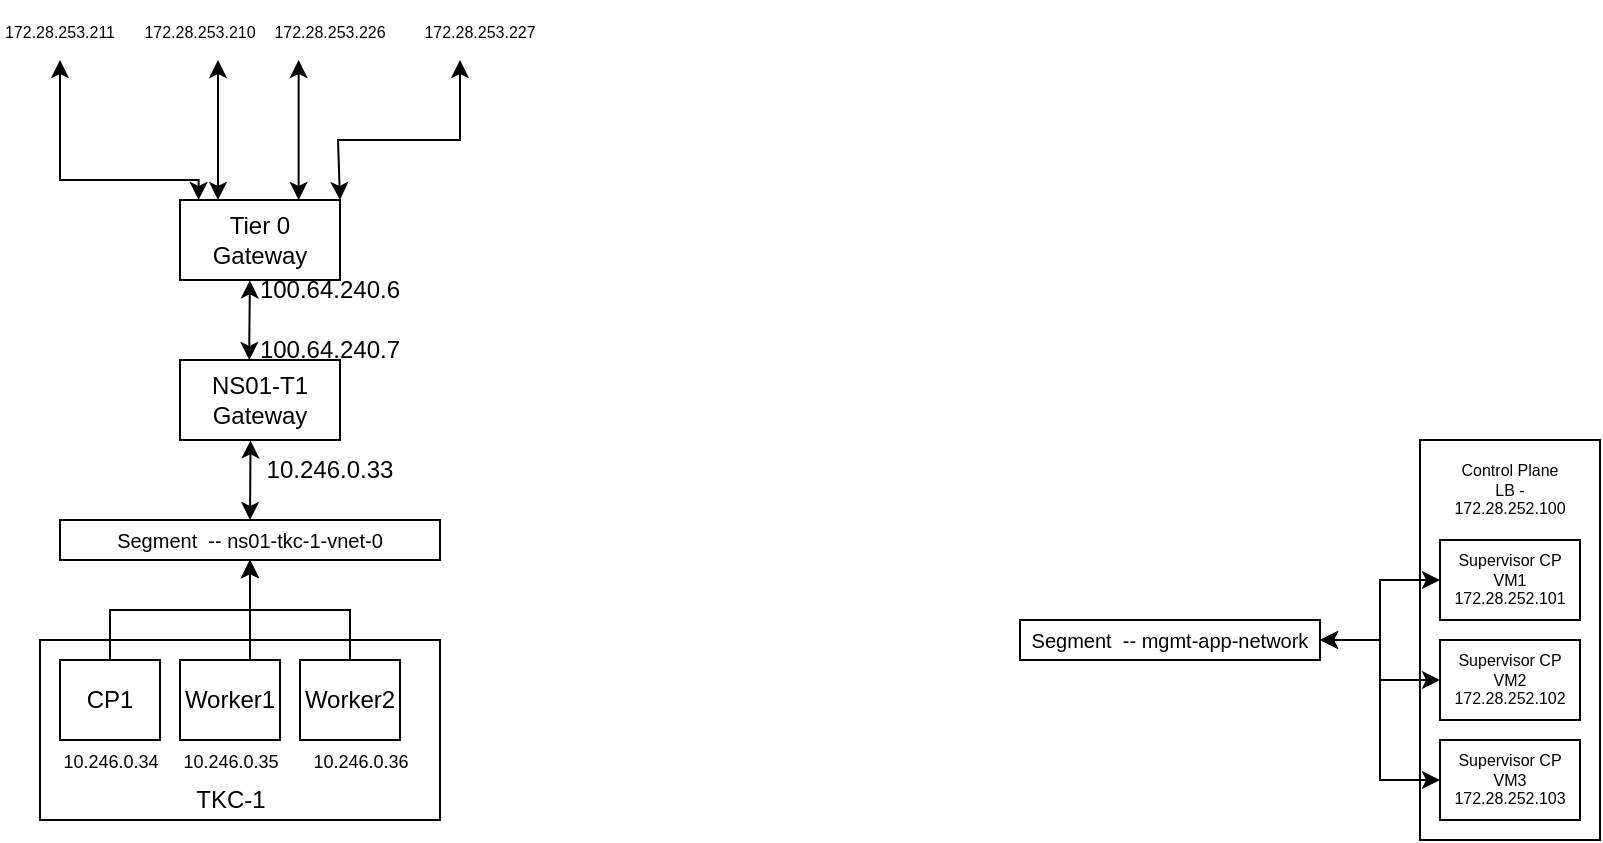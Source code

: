<mxfile version="16.5.6" type="github">
  <diagram id="7xSU1VsMxAa6HMegwc-T" name="Page-1">
    <mxGraphModel dx="839" dy="476" grid="1" gridSize="10" guides="1" tooltips="1" connect="1" arrows="1" fold="1" page="1" pageScale="1" pageWidth="827" pageHeight="1169" math="0" shadow="0">
      <root>
        <mxCell id="0" />
        <mxCell id="1" parent="0" />
        <mxCell id="pzt4fcJwZgWa0VNx7EeT-5" value="" style="rounded=0;whiteSpace=wrap;html=1;" parent="1" vertex="1">
          <mxGeometry x="30" y="330" width="200" height="90" as="geometry" />
        </mxCell>
        <mxCell id="pzt4fcJwZgWa0VNx7EeT-21" style="edgeStyle=orthogonalEdgeStyle;rounded=0;orthogonalLoop=1;jettySize=auto;html=1;exitX=0.5;exitY=0;exitDx=0;exitDy=0;entryX=0.5;entryY=1;entryDx=0;entryDy=0;fontSize=10;" parent="1" source="pzt4fcJwZgWa0VNx7EeT-11" target="pzt4fcJwZgWa0VNx7EeT-20" edge="1">
          <mxGeometry relative="1" as="geometry" />
        </mxCell>
        <mxCell id="pzt4fcJwZgWa0VNx7EeT-11" value="CP1" style="rounded=0;whiteSpace=wrap;html=1;" parent="1" vertex="1">
          <mxGeometry x="40" y="340" width="50" height="40" as="geometry" />
        </mxCell>
        <mxCell id="pzt4fcJwZgWa0VNx7EeT-23" style="edgeStyle=orthogonalEdgeStyle;rounded=0;orthogonalLoop=1;jettySize=auto;html=1;exitX=1;exitY=0;exitDx=0;exitDy=0;entryX=0.5;entryY=1;entryDx=0;entryDy=0;fontSize=10;" parent="1" source="pzt4fcJwZgWa0VNx7EeT-12" target="pzt4fcJwZgWa0VNx7EeT-20" edge="1">
          <mxGeometry relative="1" as="geometry">
            <Array as="points">
              <mxPoint x="135" y="340" />
            </Array>
          </mxGeometry>
        </mxCell>
        <mxCell id="pzt4fcJwZgWa0VNx7EeT-12" value="Worker1" style="rounded=0;whiteSpace=wrap;html=1;" parent="1" vertex="1">
          <mxGeometry x="100" y="340" width="50" height="40" as="geometry" />
        </mxCell>
        <mxCell id="pzt4fcJwZgWa0VNx7EeT-24" style="edgeStyle=orthogonalEdgeStyle;rounded=0;orthogonalLoop=1;jettySize=auto;html=1;exitX=0.5;exitY=0;exitDx=0;exitDy=0;entryX=0.5;entryY=1;entryDx=0;entryDy=0;fontSize=10;" parent="1" source="pzt4fcJwZgWa0VNx7EeT-13" target="pzt4fcJwZgWa0VNx7EeT-20" edge="1">
          <mxGeometry relative="1" as="geometry" />
        </mxCell>
        <mxCell id="pzt4fcJwZgWa0VNx7EeT-13" value="Worker2" style="rounded=0;whiteSpace=wrap;html=1;" parent="1" vertex="1">
          <mxGeometry x="160" y="340" width="50" height="40" as="geometry" />
        </mxCell>
        <mxCell id="pzt4fcJwZgWa0VNx7EeT-16" value="TKC-1" style="text;html=1;resizable=0;autosize=1;align=center;verticalAlign=middle;points=[];fillColor=none;strokeColor=none;rounded=0;" parent="1" vertex="1">
          <mxGeometry x="100" y="400" width="50" height="20" as="geometry" />
        </mxCell>
        <mxCell id="pzt4fcJwZgWa0VNx7EeT-17" value="&lt;font style=&quot;font-size: 9px&quot;&gt;10.246.0.34&lt;/font&gt;" style="text;html=1;resizable=0;autosize=1;align=center;verticalAlign=middle;points=[];fillColor=none;strokeColor=none;rounded=0;" parent="1" vertex="1">
          <mxGeometry x="35" y="380" width="60" height="20" as="geometry" />
        </mxCell>
        <mxCell id="pzt4fcJwZgWa0VNx7EeT-18" value="&lt;font style=&quot;font-size: 9px&quot;&gt;10.246.0.35&lt;/font&gt;" style="text;html=1;resizable=0;autosize=1;align=center;verticalAlign=middle;points=[];fillColor=none;strokeColor=none;rounded=0;" parent="1" vertex="1">
          <mxGeometry x="95" y="380" width="60" height="20" as="geometry" />
        </mxCell>
        <mxCell id="pzt4fcJwZgWa0VNx7EeT-19" value="&lt;font style=&quot;font-size: 9px&quot;&gt;10.246.0.36&lt;br&gt;&lt;/font&gt;" style="text;html=1;resizable=0;autosize=1;align=center;verticalAlign=middle;points=[];fillColor=none;strokeColor=none;rounded=0;" parent="1" vertex="1">
          <mxGeometry x="160" y="380" width="60" height="20" as="geometry" />
        </mxCell>
        <mxCell id="pzt4fcJwZgWa0VNx7EeT-20" value="&lt;font style=&quot;font-size: 10px&quot;&gt;Segment&amp;nbsp; --&amp;nbsp;&lt;span&gt;ns01-tkc-1-vnet-0&lt;/span&gt;&lt;/font&gt;" style="rounded=0;whiteSpace=wrap;html=1;fontSize=9;" parent="1" vertex="1">
          <mxGeometry x="40" y="270" width="190" height="20" as="geometry" />
        </mxCell>
        <mxCell id="5cx-T460i-CIB5v_bMIT-1" value="NS01-T1 Gateway" style="rounded=0;whiteSpace=wrap;html=1;" vertex="1" parent="1">
          <mxGeometry x="100" y="190" width="80" height="40" as="geometry" />
        </mxCell>
        <mxCell id="5cx-T460i-CIB5v_bMIT-3" value="" style="endArrow=classic;startArrow=classic;html=1;rounded=0;entryX=0.441;entryY=1.005;entryDx=0;entryDy=0;entryPerimeter=0;exitX=0.5;exitY=0;exitDx=0;exitDy=0;" edge="1" parent="1" source="pzt4fcJwZgWa0VNx7EeT-20" target="5cx-T460i-CIB5v_bMIT-1">
          <mxGeometry width="50" height="50" relative="1" as="geometry">
            <mxPoint x="340" y="320" as="sourcePoint" />
            <mxPoint x="390" y="270" as="targetPoint" />
          </mxGeometry>
        </mxCell>
        <mxCell id="5cx-T460i-CIB5v_bMIT-4" value="10.246.0.33" style="text;html=1;strokeColor=none;fillColor=none;align=center;verticalAlign=middle;whiteSpace=wrap;rounded=0;" vertex="1" parent="1">
          <mxGeometry x="110" y="240" width="130" height="10" as="geometry" />
        </mxCell>
        <mxCell id="5cx-T460i-CIB5v_bMIT-5" value="" style="endArrow=classic;startArrow=classic;html=1;rounded=0;entryX=0.441;entryY=1.005;entryDx=0;entryDy=0;entryPerimeter=0;exitX=0.5;exitY=0;exitDx=0;exitDy=0;" edge="1" parent="1">
          <mxGeometry width="50" height="50" relative="1" as="geometry">
            <mxPoint x="134.66" y="190" as="sourcePoint" />
            <mxPoint x="134.94" y="150.2" as="targetPoint" />
            <Array as="points">
              <mxPoint x="134.66" y="180" />
            </Array>
          </mxGeometry>
        </mxCell>
        <mxCell id="5cx-T460i-CIB5v_bMIT-6" value="100.64.240.6" style="text;html=1;strokeColor=none;fillColor=none;align=center;verticalAlign=middle;whiteSpace=wrap;rounded=0;" vertex="1" parent="1">
          <mxGeometry x="110" y="150" width="130" height="10" as="geometry" />
        </mxCell>
        <mxCell id="5cx-T460i-CIB5v_bMIT-7" value="Tier 0 Gateway" style="rounded=0;whiteSpace=wrap;html=1;" vertex="1" parent="1">
          <mxGeometry x="100" y="110" width="80" height="40" as="geometry" />
        </mxCell>
        <mxCell id="5cx-T460i-CIB5v_bMIT-8" value="100.64.240.7" style="text;html=1;strokeColor=none;fillColor=none;align=center;verticalAlign=middle;whiteSpace=wrap;rounded=0;" vertex="1" parent="1">
          <mxGeometry x="110" y="180" width="130" height="10" as="geometry" />
        </mxCell>
        <mxCell id="5cx-T460i-CIB5v_bMIT-9" value="" style="endArrow=classic;startArrow=classic;html=1;rounded=0;exitX=0.5;exitY=0;exitDx=0;exitDy=0;" edge="1" parent="1">
          <mxGeometry width="50" height="50" relative="1" as="geometry">
            <mxPoint x="109.31" y="110" as="sourcePoint" />
            <mxPoint x="40" y="40" as="targetPoint" />
            <Array as="points">
              <mxPoint x="109.31" y="100" />
              <mxPoint x="40" y="100" />
            </Array>
          </mxGeometry>
        </mxCell>
        <mxCell id="5cx-T460i-CIB5v_bMIT-10" value="" style="endArrow=classic;startArrow=classic;html=1;rounded=0;" edge="1" parent="1">
          <mxGeometry width="50" height="50" relative="1" as="geometry">
            <mxPoint x="119" y="110" as="sourcePoint" />
            <mxPoint x="119" y="40" as="targetPoint" />
            <Array as="points">
              <mxPoint x="119" y="60" />
            </Array>
          </mxGeometry>
        </mxCell>
        <mxCell id="5cx-T460i-CIB5v_bMIT-11" value="" style="endArrow=classic;startArrow=classic;html=1;rounded=0;" edge="1" parent="1">
          <mxGeometry width="50" height="50" relative="1" as="geometry">
            <mxPoint x="159.31" y="110" as="sourcePoint" />
            <mxPoint x="159.31" y="40" as="targetPoint" />
            <Array as="points">
              <mxPoint x="159.31" y="60" />
            </Array>
          </mxGeometry>
        </mxCell>
        <mxCell id="5cx-T460i-CIB5v_bMIT-12" value="" style="endArrow=classic;startArrow=classic;html=1;rounded=0;exitX=1;exitY=0;exitDx=0;exitDy=0;" edge="1" parent="1" source="5cx-T460i-CIB5v_bMIT-7">
          <mxGeometry width="50" height="50" relative="1" as="geometry">
            <mxPoint x="139" y="130" as="sourcePoint" />
            <mxPoint x="240" y="40" as="targetPoint" />
            <Array as="points">
              <mxPoint x="179" y="80" />
              <mxPoint x="240" y="80" />
            </Array>
          </mxGeometry>
        </mxCell>
        <mxCell id="5cx-T460i-CIB5v_bMIT-13" value="&lt;font style=&quot;font-size: 8px&quot;&gt;172.28.253.211&lt;/font&gt;" style="text;html=1;strokeColor=none;fillColor=none;align=center;verticalAlign=middle;whiteSpace=wrap;rounded=0;" vertex="1" parent="1">
          <mxGeometry x="10" y="10" width="60" height="30" as="geometry" />
        </mxCell>
        <mxCell id="5cx-T460i-CIB5v_bMIT-14" value="&lt;font style=&quot;font-size: 8px&quot;&gt;172.28.253.210&lt;/font&gt;" style="text;html=1;strokeColor=none;fillColor=none;align=center;verticalAlign=middle;whiteSpace=wrap;rounded=0;" vertex="1" parent="1">
          <mxGeometry x="80" y="10" width="60" height="30" as="geometry" />
        </mxCell>
        <mxCell id="5cx-T460i-CIB5v_bMIT-15" value="&lt;font style=&quot;font-size: 8px&quot;&gt;172.28.253.226&lt;/font&gt;" style="text;html=1;strokeColor=none;fillColor=none;align=center;verticalAlign=middle;whiteSpace=wrap;rounded=0;" vertex="1" parent="1">
          <mxGeometry x="145" y="10" width="60" height="30" as="geometry" />
        </mxCell>
        <mxCell id="5cx-T460i-CIB5v_bMIT-16" value="&lt;font style=&quot;font-size: 8px&quot;&gt;172.28.253.227&lt;/font&gt;" style="text;html=1;strokeColor=none;fillColor=none;align=center;verticalAlign=middle;whiteSpace=wrap;rounded=0;" vertex="1" parent="1">
          <mxGeometry x="220" y="10" width="60" height="30" as="geometry" />
        </mxCell>
        <mxCell id="5cx-T460i-CIB5v_bMIT-20" value="" style="rounded=0;whiteSpace=wrap;html=1;fontSize=8;" vertex="1" parent="1">
          <mxGeometry x="720" y="230" width="90" height="200" as="geometry" />
        </mxCell>
        <mxCell id="5cx-T460i-CIB5v_bMIT-17" value="Supervisor CP VM1&lt;br&gt;172.28.252.101" style="rounded=0;whiteSpace=wrap;html=1;fontSize=8;" vertex="1" parent="1">
          <mxGeometry x="730" y="280" width="70" height="40" as="geometry" />
        </mxCell>
        <mxCell id="5cx-T460i-CIB5v_bMIT-18" value="Supervisor CP VM2&lt;br&gt;172.28.252.102" style="rounded=0;whiteSpace=wrap;html=1;fontSize=8;" vertex="1" parent="1">
          <mxGeometry x="730" y="330" width="70" height="40" as="geometry" />
        </mxCell>
        <mxCell id="5cx-T460i-CIB5v_bMIT-19" value="Supervisor CP VM3&lt;br&gt;172.28.252.103" style="rounded=0;whiteSpace=wrap;html=1;fontSize=8;" vertex="1" parent="1">
          <mxGeometry x="730" y="380" width="70" height="40" as="geometry" />
        </mxCell>
        <mxCell id="5cx-T460i-CIB5v_bMIT-21" value="Control Plane LB - 172.28.252.100" style="text;html=1;strokeColor=none;fillColor=none;align=center;verticalAlign=middle;whiteSpace=wrap;rounded=0;fontSize=8;" vertex="1" parent="1">
          <mxGeometry x="735" y="240" width="60" height="30" as="geometry" />
        </mxCell>
        <mxCell id="5cx-T460i-CIB5v_bMIT-24" style="edgeStyle=orthogonalEdgeStyle;rounded=0;orthogonalLoop=1;jettySize=auto;html=1;exitX=1;exitY=0.5;exitDx=0;exitDy=0;fontSize=8;" edge="1" parent="1" source="5cx-T460i-CIB5v_bMIT-22" target="5cx-T460i-CIB5v_bMIT-17">
          <mxGeometry relative="1" as="geometry" />
        </mxCell>
        <mxCell id="5cx-T460i-CIB5v_bMIT-22" value="&lt;font style=&quot;font-size: 10px&quot;&gt;Segment&amp;nbsp; -- mgmt-app-network&lt;/font&gt;" style="rounded=0;whiteSpace=wrap;html=1;fontSize=9;" vertex="1" parent="1">
          <mxGeometry x="520" y="320" width="150" height="20" as="geometry" />
        </mxCell>
        <mxCell id="5cx-T460i-CIB5v_bMIT-23" value="" style="endArrow=classic;startArrow=classic;html=1;rounded=0;fontSize=8;entryX=0;entryY=0.5;entryDx=0;entryDy=0;" edge="1" parent="1" target="5cx-T460i-CIB5v_bMIT-18">
          <mxGeometry width="50" height="50" relative="1" as="geometry">
            <mxPoint x="670" y="330" as="sourcePoint" />
            <mxPoint x="470" y="220" as="targetPoint" />
            <Array as="points">
              <mxPoint x="700" y="330" />
              <mxPoint x="700" y="350" />
            </Array>
          </mxGeometry>
        </mxCell>
        <mxCell id="5cx-T460i-CIB5v_bMIT-26" value="" style="endArrow=classic;startArrow=classic;html=1;rounded=0;fontSize=8;exitX=0;exitY=0.5;exitDx=0;exitDy=0;" edge="1" parent="1" source="5cx-T460i-CIB5v_bMIT-19">
          <mxGeometry width="50" height="50" relative="1" as="geometry">
            <mxPoint x="420" y="270" as="sourcePoint" />
            <mxPoint x="670" y="330" as="targetPoint" />
            <Array as="points">
              <mxPoint x="700" y="400" />
              <mxPoint x="700" y="330" />
            </Array>
          </mxGeometry>
        </mxCell>
      </root>
    </mxGraphModel>
  </diagram>
</mxfile>
